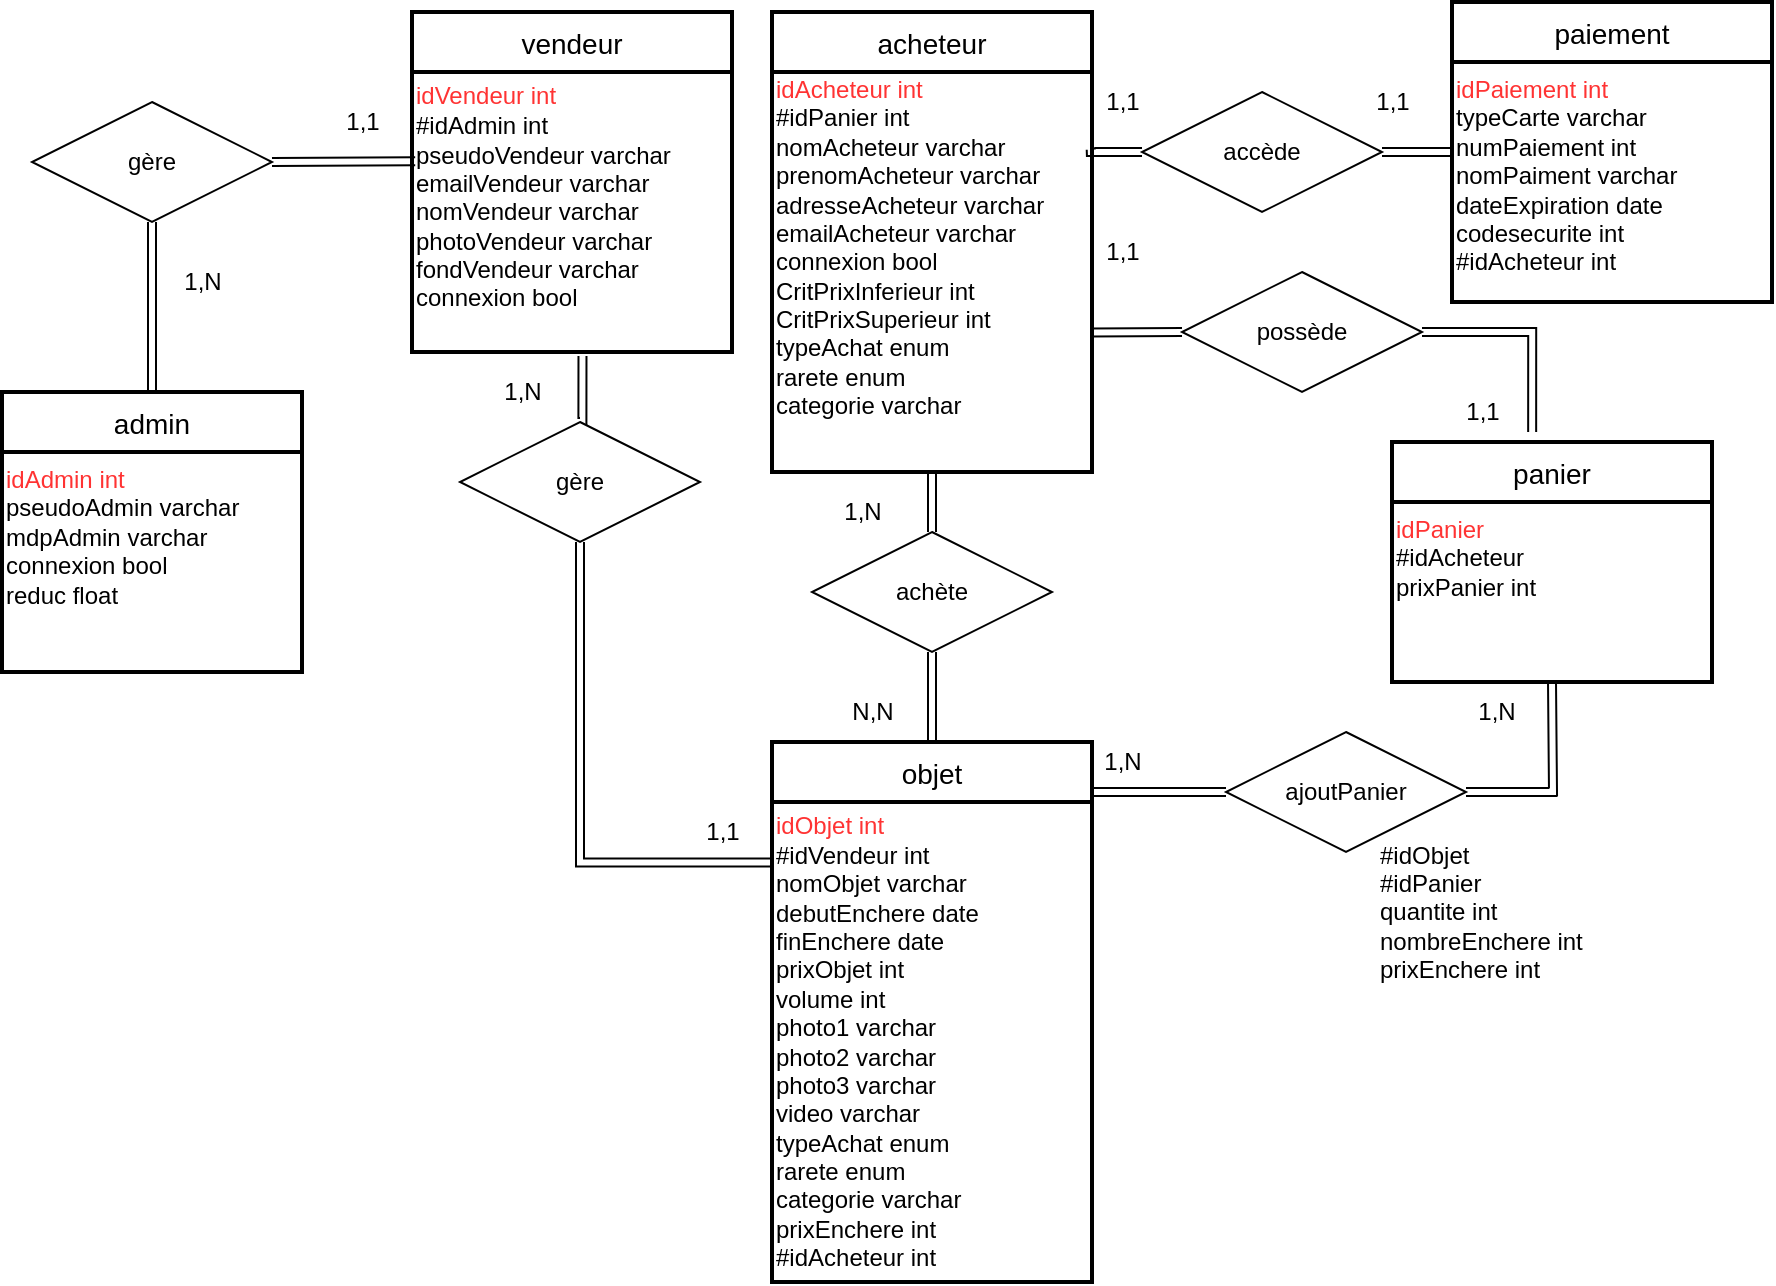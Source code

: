 <mxfile version="15.9.4" type="device"><diagram id="yDxAQ3iovUD5X3NstwU_" name="Page-1"><mxGraphModel dx="1038" dy="551" grid="1" gridSize="10" guides="1" tooltips="1" connect="1" arrows="1" fold="1" page="1" pageScale="1" pageWidth="827" pageHeight="1169" math="0" shadow="0"><root><mxCell id="0"/><mxCell id="1" parent="0"/><mxCell id="l1BgMg8sWA-tkq7HaVs3-1" value="admin" style="swimlane;childLayout=stackLayout;horizontal=1;startSize=30;horizontalStack=0;rounded=0;fontSize=14;fontStyle=0;strokeWidth=2;resizeParent=0;resizeLast=1;shadow=0;dashed=0;align=center;labelBorderColor=none;" parent="1" vertex="1"><mxGeometry x="65" y="300" width="150" height="140" as="geometry"/></mxCell><mxCell id="JHgvwLns8wQTYXrfwLHX-5" value="&lt;span&gt;&lt;font color=&quot;#ff3333&quot;&gt;idAdmin int&lt;br&gt;&lt;/font&gt;pseudoAdmin varchar&lt;/span&gt;&lt;br style=&quot;padding: 0px ; margin: 0px&quot;&gt;&lt;span&gt;mdpAdmin varchar&lt;/span&gt;&lt;br style=&quot;padding: 0px ; margin: 0px&quot;&gt;&lt;div&gt;&lt;span&gt;connexion bool&lt;/span&gt;&lt;/div&gt;&lt;div&gt;&lt;span&gt;reduc float&lt;/span&gt;&lt;/div&gt;&lt;div&gt;&lt;span&gt;&lt;br&gt;&lt;/span&gt;&lt;/div&gt;&lt;div&gt;&lt;span&gt;&lt;br&gt;&lt;/span&gt;&lt;/div&gt;" style="text;html=1;strokeColor=none;fillColor=none;align=left;verticalAlign=top;whiteSpace=wrap;rounded=0;sketch=0;fontColor=#000000;" parent="l1BgMg8sWA-tkq7HaVs3-1" vertex="1"><mxGeometry y="30" width="150" height="110" as="geometry"/></mxCell><mxCell id="l1BgMg8sWA-tkq7HaVs3-3" value="vendeur" style="swimlane;childLayout=stackLayout;horizontal=1;startSize=30;horizontalStack=0;rounded=0;fontSize=14;fontStyle=0;strokeWidth=2;resizeParent=0;resizeLast=1;shadow=0;dashed=0;align=center;" parent="1" vertex="1"><mxGeometry x="270" y="110" width="160" height="170" as="geometry"/></mxCell><mxCell id="JHgvwLns8wQTYXrfwLHX-6" value="&lt;font style=&quot;font-size: 12px&quot;&gt;&lt;font color=&quot;#ff3333&quot;&gt;&lt;br&gt;&lt;br&gt;&lt;/font&gt;&lt;span style=&quot;color: rgb(255 , 51 , 51)&quot;&gt;idVendeur int&lt;/span&gt;&lt;font color=&quot;#ff3333&quot;&gt;&lt;br&gt;&lt;/font&gt;&lt;div&gt;&lt;span&gt;#idAdmin int&lt;/span&gt;&lt;/div&gt;&lt;div&gt;&lt;span&gt;pseudoVendeur varchar&lt;/span&gt;&lt;/div&gt;&lt;div&gt;&lt;span&gt;emailVendeur varchar&lt;/span&gt;&lt;/div&gt;&lt;div&gt;&lt;span&gt;nomVendeur varchar&lt;/span&gt;&lt;/div&gt;&lt;div&gt;&lt;span&gt;photoVendeur varchar&lt;/span&gt;&lt;/div&gt;&lt;div&gt;&lt;span&gt;fondVendeur varchar&lt;/span&gt;&lt;/div&gt;&lt;div&gt;&lt;span&gt;connexion bool&lt;/span&gt;&lt;/div&gt;&lt;/font&gt;&lt;div style=&quot;padding: 0px ; margin: 0px&quot;&gt;&lt;br style=&quot;padding: 0px ; margin: 0px&quot;&gt;&lt;/div&gt;&lt;div style=&quot;padding: 0px ; margin: 0px&quot;&gt;&lt;br style=&quot;padding: 0px ; margin: 0px&quot;&gt;&lt;/div&gt;&lt;div style=&quot;padding: 0px ; margin: 0px&quot;&gt;&lt;br style=&quot;padding: 0px ; margin: 0px ; font-size: 12px&quot;&gt;&lt;/div&gt;" style="text;html=1;strokeColor=none;fillColor=none;align=left;verticalAlign=middle;whiteSpace=wrap;rounded=0;sketch=0;fontSize=14;fontColor=#000000;" parent="l1BgMg8sWA-tkq7HaVs3-3" vertex="1"><mxGeometry y="30" width="160" height="140" as="geometry"/></mxCell><mxCell id="l1BgMg8sWA-tkq7HaVs3-5" value="acheteur" style="swimlane;childLayout=stackLayout;horizontal=1;startSize=30;horizontalStack=0;rounded=0;fontSize=14;fontStyle=0;strokeWidth=2;resizeParent=0;resizeLast=1;shadow=0;dashed=0;align=center;" parent="1" vertex="1"><mxGeometry x="450" y="110" width="160" height="230" as="geometry"/></mxCell><mxCell id="l1BgMg8sWA-tkq7HaVs3-7" value="paiement" style="swimlane;childLayout=stackLayout;horizontal=1;startSize=30;horizontalStack=0;rounded=0;fontSize=14;fontStyle=0;strokeWidth=2;resizeParent=0;resizeLast=1;shadow=0;dashed=0;align=center;" parent="1" vertex="1"><mxGeometry x="790" y="105" width="160" height="150" as="geometry"/></mxCell><mxCell id="JHgvwLns8wQTYXrfwLHX-9" value="&lt;span&gt;&lt;font color=&quot;#ff3333&quot;&gt;idPaiement int&lt;/font&gt;&lt;/span&gt;&lt;br style=&quot;padding: 0px ; margin: 0px&quot;&gt;&lt;span&gt;typeCarte varchar&lt;/span&gt;&lt;br style=&quot;padding: 0px ; margin: 0px&quot;&gt;&lt;span&gt;numPaiement int&lt;/span&gt;&lt;br style=&quot;padding: 0px ; margin: 0px&quot;&gt;&lt;span&gt;nomPaiment varchar&lt;/span&gt;&lt;br style=&quot;padding: 0px ; margin: 0px&quot;&gt;&lt;span&gt;dateExpiration date&lt;/span&gt;&lt;br style=&quot;padding: 0px ; margin: 0px&quot;&gt;&lt;span&gt;codesecurite int&lt;/span&gt;&lt;br style=&quot;padding: 0px ; margin: 0px&quot;&gt;&lt;div&gt;&lt;span&gt;#idAcheteur int&lt;/span&gt;&lt;/div&gt;" style="text;html=1;strokeColor=none;fillColor=none;align=left;verticalAlign=top;whiteSpace=wrap;rounded=0;sketch=0;fontSize=12;fontColor=#000000;" parent="l1BgMg8sWA-tkq7HaVs3-7" vertex="1"><mxGeometry y="30" width="160" height="120" as="geometry"/></mxCell><mxCell id="l1BgMg8sWA-tkq7HaVs3-9" value="objet" style="swimlane;childLayout=stackLayout;horizontal=1;startSize=30;horizontalStack=0;rounded=0;fontSize=14;fontStyle=0;strokeWidth=2;resizeParent=0;resizeLast=1;shadow=0;dashed=0;align=center;" parent="1" vertex="1"><mxGeometry x="450" y="475" width="160" height="270" as="geometry"/></mxCell><mxCell id="JHgvwLns8wQTYXrfwLHX-7" value="&lt;span&gt;&lt;font color=&quot;#ff3333&quot;&gt;idObjet int&lt;/font&gt;&lt;/span&gt;&lt;br style=&quot;padding: 0px ; margin: 0px&quot;&gt;&lt;span&gt;#idVendeur int&lt;/span&gt;&lt;br style=&quot;padding: 0px ; margin: 0px&quot;&gt;&lt;span&gt;nomObjet varchar&lt;/span&gt;&lt;br style=&quot;padding: 0px ; margin: 0px&quot;&gt;&lt;span&gt;debutEnchere date&lt;/span&gt;&lt;br style=&quot;padding: 0px ; margin: 0px&quot;&gt;&lt;span&gt;finEnchere date&lt;/span&gt;&lt;br style=&quot;padding: 0px ; margin: 0px&quot;&gt;&lt;span&gt;prixObjet int&lt;/span&gt;&lt;br style=&quot;padding: 0px ; margin: 0px&quot;&gt;&lt;span&gt;volume int&lt;/span&gt;&lt;br style=&quot;padding: 0px ; margin: 0px&quot;&gt;&lt;span&gt;photo1 varchar&lt;/span&gt;&lt;br style=&quot;padding: 0px ; margin: 0px&quot;&gt;&lt;span&gt;photo2 varchar&lt;/span&gt;&lt;br style=&quot;padding: 0px ; margin: 0px&quot;&gt;&lt;span&gt;photo3 varchar&lt;/span&gt;&lt;br style=&quot;padding: 0px ; margin: 0px&quot;&gt;&lt;span&gt;video varchar&lt;/span&gt;&lt;br style=&quot;padding: 0px ; margin: 0px&quot;&gt;&lt;span&gt;typeAchat enum&lt;/span&gt;&lt;br style=&quot;padding: 0px ; margin: 0px&quot;&gt;&lt;span&gt;rarete enum&lt;/span&gt;&lt;br style=&quot;padding: 0px ; margin: 0px&quot;&gt;&lt;span&gt;categorie varchar&lt;br&gt;prixEnchere int&lt;br&gt;#idAcheteur int&lt;br&gt;&lt;/span&gt;" style="text;html=1;strokeColor=none;fillColor=none;align=left;verticalAlign=middle;whiteSpace=wrap;rounded=0;sketch=0;fontSize=12;fontColor=#000000;" parent="l1BgMg8sWA-tkq7HaVs3-9" vertex="1"><mxGeometry y="30" width="160" height="240" as="geometry"/></mxCell><mxCell id="l1BgMg8sWA-tkq7HaVs3-11" value="panier" style="swimlane;childLayout=stackLayout;horizontal=1;startSize=30;horizontalStack=0;rounded=0;fontSize=14;fontStyle=0;strokeWidth=2;resizeParent=0;resizeLast=1;shadow=0;dashed=0;align=center;" parent="1" vertex="1"><mxGeometry x="760" y="325" width="160" height="120" as="geometry"/></mxCell><mxCell id="JHgvwLns8wQTYXrfwLHX-8" value="&lt;span&gt;&lt;font color=&quot;#ff3333&quot;&gt;idPanier&lt;/font&gt;&lt;/span&gt;&lt;br style=&quot;padding: 0px ; margin: 0px&quot;&gt;&lt;span&gt;#idAcheteur&lt;/span&gt;&lt;br style=&quot;padding: 0px ; margin: 0px&quot;&gt;&lt;span&gt;prixPanier int&lt;/span&gt;" style="text;html=1;strokeColor=none;fillColor=none;align=left;verticalAlign=top;whiteSpace=wrap;rounded=0;sketch=0;fontSize=12;fontColor=#000000;" parent="l1BgMg8sWA-tkq7HaVs3-11" vertex="1"><mxGeometry y="30" width="160" height="90" as="geometry"/></mxCell><mxCell id="l1BgMg8sWA-tkq7HaVs3-31" value="1,N" style="text;html=1;align=center;verticalAlign=middle;resizable=0;points=[];autosize=1;strokeColor=none;fillColor=none;rounded=0;" parent="1" vertex="1"><mxGeometry x="150" y="235" width="30" height="20" as="geometry"/></mxCell><mxCell id="l1BgMg8sWA-tkq7HaVs3-32" value="1,1" style="text;html=1;align=center;verticalAlign=middle;resizable=0;points=[];autosize=1;strokeColor=none;fillColor=none;rounded=0;" parent="1" vertex="1"><mxGeometry x="230" y="155" width="30" height="20" as="geometry"/></mxCell><mxCell id="l1BgMg8sWA-tkq7HaVs3-33" value="1,N" style="text;html=1;align=center;verticalAlign=middle;resizable=0;points=[];autosize=1;strokeColor=none;fillColor=none;rounded=0;" parent="1" vertex="1"><mxGeometry x="310" y="290" width="30" height="20" as="geometry"/></mxCell><mxCell id="l1BgMg8sWA-tkq7HaVs3-34" value="1,1" style="text;html=1;align=center;verticalAlign=middle;resizable=0;points=[];autosize=1;strokeColor=none;fillColor=none;rounded=0;" parent="1" vertex="1"><mxGeometry x="410" y="510" width="30" height="20" as="geometry"/></mxCell><mxCell id="l1BgMg8sWA-tkq7HaVs3-35" value="1,1" style="text;html=1;align=center;verticalAlign=middle;resizable=0;points=[];autosize=1;strokeColor=none;fillColor=none;rounded=0;" parent="1" vertex="1"><mxGeometry x="610" y="145" width="30" height="20" as="geometry"/></mxCell><mxCell id="l1BgMg8sWA-tkq7HaVs3-36" value="1,1" style="text;html=1;align=center;verticalAlign=middle;resizable=0;points=[];autosize=1;strokeColor=none;fillColor=none;rounded=0;" parent="1" vertex="1"><mxGeometry x="745" y="145" width="30" height="20" as="geometry"/></mxCell><mxCell id="l1BgMg8sWA-tkq7HaVs3-37" value="1,1" style="text;html=1;align=center;verticalAlign=middle;resizable=0;points=[];autosize=1;strokeColor=none;fillColor=none;rounded=0;" parent="1" vertex="1"><mxGeometry x="610" y="220" width="30" height="20" as="geometry"/></mxCell><mxCell id="l1BgMg8sWA-tkq7HaVs3-38" value="1,1" style="text;html=1;align=center;verticalAlign=middle;resizable=0;points=[];autosize=1;strokeColor=none;fillColor=none;rounded=0;" parent="1" vertex="1"><mxGeometry x="790" y="300" width="30" height="20" as="geometry"/></mxCell><mxCell id="l1BgMg8sWA-tkq7HaVs3-39" value="1,N" style="text;html=1;align=center;verticalAlign=middle;resizable=0;points=[];autosize=1;strokeColor=none;fillColor=none;rounded=0;" parent="1" vertex="1"><mxGeometry x="610" y="475" width="30" height="20" as="geometry"/></mxCell><mxCell id="l1BgMg8sWA-tkq7HaVs3-40" value="1,N" style="text;html=1;align=center;verticalAlign=middle;resizable=0;points=[];autosize=1;strokeColor=none;fillColor=none;rounded=0;" parent="1" vertex="1"><mxGeometry x="797" y="450" width="30" height="20" as="geometry"/></mxCell><mxCell id="l1BgMg8sWA-tkq7HaVs3-63" style="edgeStyle=orthogonalEdgeStyle;rounded=0;orthogonalLoop=1;jettySize=auto;html=1;exitX=0.5;exitY=1;exitDx=0;exitDy=0;shape=link;" parent="1" source="l1BgMg8sWA-tkq7HaVs3-41" target="l1BgMg8sWA-tkq7HaVs3-1" edge="1"><mxGeometry relative="1" as="geometry"/></mxCell><mxCell id="V6JSV2y3drHw_oAEmnTc-10" style="edgeStyle=none;shape=link;rounded=0;orthogonalLoop=1;jettySize=auto;html=1;exitX=1;exitY=0.5;exitDx=0;exitDy=0;entryX=0.01;entryY=0.319;entryDx=0;entryDy=0;entryPerimeter=0;" edge="1" parent="1" source="l1BgMg8sWA-tkq7HaVs3-41" target="JHgvwLns8wQTYXrfwLHX-6"><mxGeometry relative="1" as="geometry"/></mxCell><mxCell id="l1BgMg8sWA-tkq7HaVs3-41" value="gère" style="shape=rhombus;perimeter=rhombusPerimeter;whiteSpace=wrap;html=1;align=center;rounded=0;" parent="1" vertex="1"><mxGeometry x="80" y="155" width="120" height="60" as="geometry"/></mxCell><mxCell id="l1BgMg8sWA-tkq7HaVs3-45" style="edgeStyle=orthogonalEdgeStyle;rounded=0;orthogonalLoop=1;jettySize=auto;html=1;exitX=0.5;exitY=0;exitDx=0;exitDy=0;entryX=0.564;entryY=1.014;entryDx=0;entryDy=0;entryPerimeter=0;shape=link;" parent="1" source="l1BgMg8sWA-tkq7HaVs3-44" edge="1"><mxGeometry relative="1" as="geometry"><mxPoint x="355.24" y="281.96" as="targetPoint"/></mxGeometry></mxCell><mxCell id="l1BgMg8sWA-tkq7HaVs3-46" style="edgeStyle=orthogonalEdgeStyle;rounded=0;orthogonalLoop=1;jettySize=auto;html=1;exitX=0.5;exitY=1;exitDx=0;exitDy=0;entryX=-0.004;entryY=0.126;entryDx=0;entryDy=0;shape=link;width=-4;entryPerimeter=0;" parent="1" source="l1BgMg8sWA-tkq7HaVs3-44" target="JHgvwLns8wQTYXrfwLHX-7" edge="1"><mxGeometry relative="1" as="geometry"><mxPoint x="445" y="427.5" as="targetPoint"/></mxGeometry></mxCell><mxCell id="l1BgMg8sWA-tkq7HaVs3-44" value="gère" style="shape=rhombus;perimeter=rhombusPerimeter;whiteSpace=wrap;html=1;align=center;rounded=0;" parent="1" vertex="1"><mxGeometry x="294" y="315" width="120" height="60" as="geometry"/></mxCell><mxCell id="l1BgMg8sWA-tkq7HaVs3-48" style="edgeStyle=orthogonalEdgeStyle;rounded=0;orthogonalLoop=1;jettySize=auto;html=1;exitX=0;exitY=0.5;exitDx=0;exitDy=0;entryX=0.996;entryY=0.353;entryDx=0;entryDy=0;entryPerimeter=0;shape=link;" parent="1" source="l1BgMg8sWA-tkq7HaVs3-47" edge="1"><mxGeometry relative="1" as="geometry"><mxPoint x="609.36" y="178.83" as="targetPoint"/></mxGeometry></mxCell><mxCell id="l1BgMg8sWA-tkq7HaVs3-49" style="edgeStyle=orthogonalEdgeStyle;rounded=0;orthogonalLoop=1;jettySize=auto;html=1;exitX=1;exitY=0.5;exitDx=0;exitDy=0;entryX=0;entryY=0.5;entryDx=0;entryDy=0;shape=link;" parent="1" source="l1BgMg8sWA-tkq7HaVs3-47" target="l1BgMg8sWA-tkq7HaVs3-7" edge="1"><mxGeometry relative="1" as="geometry"/></mxCell><mxCell id="l1BgMg8sWA-tkq7HaVs3-47" value="accède" style="shape=rhombus;perimeter=rhombusPerimeter;whiteSpace=wrap;html=1;align=center;rounded=0;" parent="1" vertex="1"><mxGeometry x="635" y="150" width="120" height="60" as="geometry"/></mxCell><mxCell id="l1BgMg8sWA-tkq7HaVs3-53" style="edgeStyle=orthogonalEdgeStyle;rounded=0;orthogonalLoop=1;jettySize=auto;html=1;exitX=1;exitY=0.5;exitDx=0;exitDy=0;entryX=0.438;entryY=-0.042;entryDx=0;entryDy=0;entryPerimeter=0;shape=link;" parent="1" source="l1BgMg8sWA-tkq7HaVs3-50" target="l1BgMg8sWA-tkq7HaVs3-11" edge="1"><mxGeometry relative="1" as="geometry"/></mxCell><mxCell id="V6JSV2y3drHw_oAEmnTc-8" style="edgeStyle=none;shape=link;rounded=0;orthogonalLoop=1;jettySize=auto;html=1;exitX=0;exitY=0.5;exitDx=0;exitDy=0;entryX=0.995;entryY=0.676;entryDx=0;entryDy=0;entryPerimeter=0;" edge="1" parent="1" source="l1BgMg8sWA-tkq7HaVs3-50" target="JHgvwLns8wQTYXrfwLHX-10"><mxGeometry relative="1" as="geometry"/></mxCell><mxCell id="l1BgMg8sWA-tkq7HaVs3-50" value="possède" style="shape=rhombus;perimeter=rhombusPerimeter;whiteSpace=wrap;html=1;align=center;rounded=0;" parent="1" vertex="1"><mxGeometry x="655" y="240" width="120" height="60" as="geometry"/></mxCell><mxCell id="l1BgMg8sWA-tkq7HaVs3-57" value="&lt;span&gt;#idObjet&lt;/span&gt;&lt;br style=&quot;padding: 0px ; margin: 0px&quot;&gt;&lt;span&gt;#idPanier&lt;/span&gt;&lt;br style=&quot;padding: 0px ; margin: 0px&quot;&gt;&lt;span&gt;quantite int&lt;/span&gt;&lt;br style=&quot;padding: 0px ; margin: 0px&quot;&gt;&lt;span&gt;nombreEnchere int&lt;/span&gt;&lt;br style=&quot;padding: 0px ; margin: 0px&quot;&gt;&lt;span&gt;prixEnchere int&lt;/span&gt;" style="text;html=1;align=left;verticalAlign=middle;resizable=0;points=[];autosize=1;strokeColor=none;fillColor=none;rounded=0;" parent="1" vertex="1"><mxGeometry x="752" y="520" width="120" height="80" as="geometry"/></mxCell><mxCell id="l1BgMg8sWA-tkq7HaVs3-61" style="edgeStyle=orthogonalEdgeStyle;rounded=0;orthogonalLoop=1;jettySize=auto;html=1;exitX=1;exitY=0.5;exitDx=0;exitDy=0;entryX=0.5;entryY=1;entryDx=0;entryDy=0;shape=link;" parent="1" source="l1BgMg8sWA-tkq7HaVs3-59" edge="1"><mxGeometry relative="1" as="geometry"><mxPoint x="840" y="445" as="targetPoint"/></mxGeometry></mxCell><mxCell id="V6JSV2y3drHw_oAEmnTc-7" style="edgeStyle=none;rounded=0;orthogonalLoop=1;jettySize=auto;html=1;exitX=0;exitY=0.5;exitDx=0;exitDy=0;shape=link;" edge="1" parent="1" source="l1BgMg8sWA-tkq7HaVs3-59"><mxGeometry relative="1" as="geometry"><mxPoint x="610" y="500" as="targetPoint"/></mxGeometry></mxCell><mxCell id="l1BgMg8sWA-tkq7HaVs3-59" value="ajoutPanier" style="shape=rhombus;perimeter=rhombusPerimeter;whiteSpace=wrap;html=1;align=center;rounded=0;" parent="1" vertex="1"><mxGeometry x="677" y="470" width="120" height="60" as="geometry"/></mxCell><mxCell id="JHgvwLns8wQTYXrfwLHX-10" value="&lt;span&gt;&lt;font color=&quot;#ff3333&quot;&gt;&lt;br&gt;idAcheteur int&lt;/font&gt;&lt;/span&gt;&lt;br style=&quot;padding: 0px ; margin: 0px&quot;&gt;&lt;span&gt;#idPanier int&lt;/span&gt;&lt;br style=&quot;padding: 0px ; margin: 0px&quot;&gt;&lt;span&gt;nomAcheteur varchar&lt;/span&gt;&lt;br style=&quot;padding: 0px ; margin: 0px&quot;&gt;&lt;span&gt;prenomAcheteur varchar&lt;/span&gt;&lt;br style=&quot;padding: 0px ; margin: 0px&quot;&gt;&lt;span&gt;adresseAcheteur varchar&lt;/span&gt;&lt;br style=&quot;padding: 0px ; margin: 0px&quot;&gt;&lt;span&gt;emailAcheteur varchar&lt;/span&gt;&lt;br style=&quot;padding: 0px ; margin: 0px&quot;&gt;&lt;span&gt;connexion bool&lt;br&gt;&lt;div&gt;CritPrixInferieur int&lt;/div&gt;&lt;div&gt;CritPrixSuperieur int&amp;nbsp;&lt;/div&gt;&lt;div&gt;typeAchat enum&amp;nbsp;&lt;/div&gt;&lt;div&gt;rarete enum&amp;nbsp;&lt;/div&gt;&lt;div&gt;categorie varchar&amp;nbsp;&lt;/div&gt;&lt;br&gt;&lt;br&gt;&lt;/span&gt;" style="text;html=1;strokeColor=none;fillColor=none;align=left;verticalAlign=middle;whiteSpace=wrap;rounded=0;sketch=0;fontSize=12;fontColor=#000000;" parent="1" vertex="1"><mxGeometry x="450" y="135" width="160" height="200" as="geometry"/></mxCell><mxCell id="V6JSV2y3drHw_oAEmnTc-2" value="" style="endArrow=none;html=1;rounded=0;entryX=0.5;entryY=0;entryDx=0;entryDy=0;shape=link;startArrow=none;" edge="1" parent="1" source="V6JSV2y3drHw_oAEmnTc-3" target="l1BgMg8sWA-tkq7HaVs3-9"><mxGeometry relative="1" as="geometry"><mxPoint x="530" y="340" as="sourcePoint"/><mxPoint x="610" y="380" as="targetPoint"/></mxGeometry></mxCell><mxCell id="V6JSV2y3drHw_oAEmnTc-3" value="achète" style="shape=rhombus;perimeter=rhombusPerimeter;whiteSpace=wrap;html=1;align=center;" vertex="1" parent="1"><mxGeometry x="470" y="370" width="120" height="60" as="geometry"/></mxCell><mxCell id="V6JSV2y3drHw_oAEmnTc-4" value="" style="endArrow=none;html=1;rounded=0;entryX=0.5;entryY=0;entryDx=0;entryDy=0;shape=link;" edge="1" parent="1" target="V6JSV2y3drHw_oAEmnTc-3"><mxGeometry relative="1" as="geometry"><mxPoint x="530" y="340" as="sourcePoint"/><mxPoint x="530" y="475" as="targetPoint"/></mxGeometry></mxCell><mxCell id="V6JSV2y3drHw_oAEmnTc-5" value="1,N" style="text;html=1;align=center;verticalAlign=middle;resizable=0;points=[];autosize=1;strokeColor=none;fillColor=none;" vertex="1" parent="1"><mxGeometry x="480" y="350" width="30" height="20" as="geometry"/></mxCell><mxCell id="V6JSV2y3drHw_oAEmnTc-6" value="N,N" style="text;html=1;align=center;verticalAlign=middle;resizable=0;points=[];autosize=1;strokeColor=none;fillColor=none;" vertex="1" parent="1"><mxGeometry x="480" y="450" width="40" height="20" as="geometry"/></mxCell></root></mxGraphModel></diagram></mxfile>